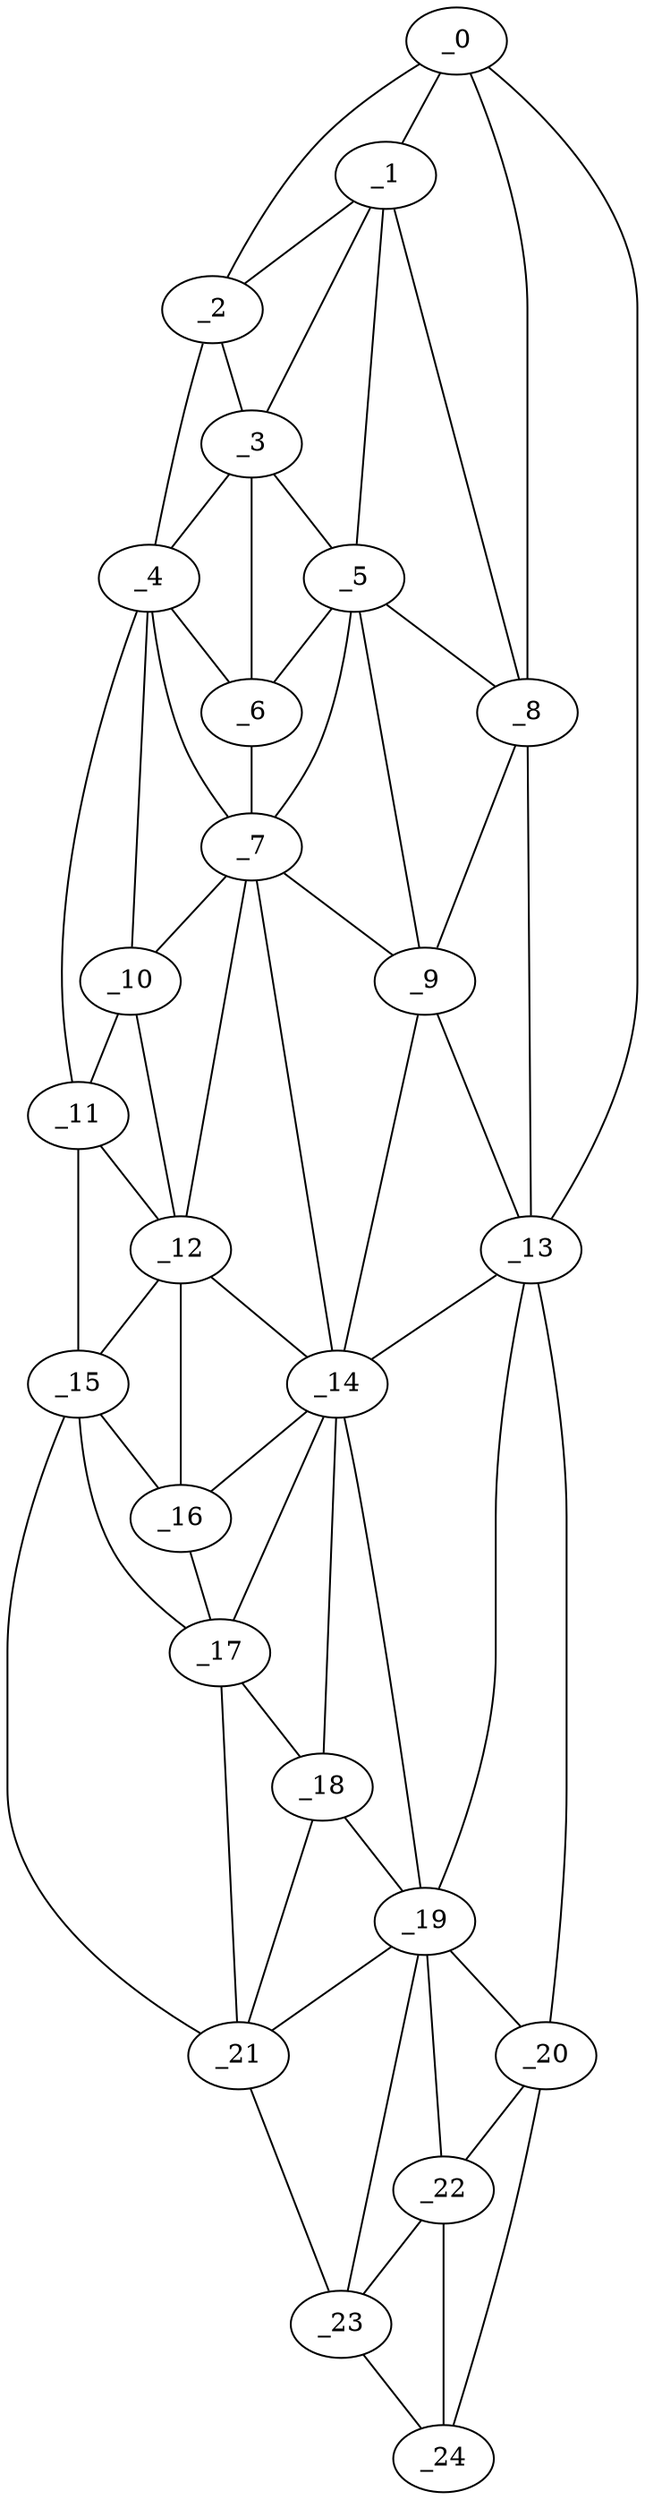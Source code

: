 graph "obj3__345.gxl" {
	_0	 [x=5,
		y=75];
	_1	 [x=19,
		y=69];
	_0 -- _1	 [valence=2];
	_2	 [x=21,
		y=62];
	_0 -- _2	 [valence=1];
	_8	 [x=61,
		y=78];
	_0 -- _8	 [valence=1];
	_13	 [x=83,
		y=92];
	_0 -- _13	 [valence=1];
	_1 -- _2	 [valence=1];
	_3	 [x=38,
		y=56];
	_1 -- _3	 [valence=2];
	_5	 [x=52,
		y=61];
	_1 -- _5	 [valence=2];
	_1 -- _8	 [valence=2];
	_2 -- _3	 [valence=2];
	_4	 [x=47,
		y=44];
	_2 -- _4	 [valence=1];
	_3 -- _4	 [valence=1];
	_3 -- _5	 [valence=2];
	_6	 [x=53,
		y=56];
	_3 -- _6	 [valence=2];
	_4 -- _6	 [valence=2];
	_7	 [x=60,
		y=55];
	_4 -- _7	 [valence=1];
	_10	 [x=75,
		y=37];
	_4 -- _10	 [valence=2];
	_11	 [x=79,
		y=35];
	_4 -- _11	 [valence=1];
	_5 -- _6	 [valence=2];
	_5 -- _7	 [valence=1];
	_5 -- _8	 [valence=1];
	_9	 [x=62,
		y=69];
	_5 -- _9	 [valence=2];
	_6 -- _7	 [valence=2];
	_7 -- _9	 [valence=2];
	_7 -- _10	 [valence=2];
	_12	 [x=83,
		y=50];
	_7 -- _12	 [valence=2];
	_14	 [x=86,
		y=55];
	_7 -- _14	 [valence=1];
	_8 -- _9	 [valence=2];
	_8 -- _13	 [valence=1];
	_9 -- _13	 [valence=1];
	_9 -- _14	 [valence=2];
	_10 -- _11	 [valence=1];
	_10 -- _12	 [valence=1];
	_11 -- _12	 [valence=2];
	_15	 [x=87,
		y=35];
	_11 -- _15	 [valence=1];
	_12 -- _14	 [valence=2];
	_12 -- _15	 [valence=1];
	_16	 [x=93,
		y=44];
	_12 -- _16	 [valence=2];
	_13 -- _14	 [valence=2];
	_19	 [x=103,
		y=73];
	_13 -- _19	 [valence=2];
	_20	 [x=117,
		y=84];
	_13 -- _20	 [valence=1];
	_14 -- _16	 [valence=2];
	_17	 [x=98,
		y=47];
	_14 -- _17	 [valence=2];
	_18	 [x=101,
		y=51];
	_14 -- _18	 [valence=2];
	_14 -- _19	 [valence=1];
	_15 -- _16	 [valence=2];
	_15 -- _17	 [valence=2];
	_21	 [x=119,
		y=55];
	_15 -- _21	 [valence=1];
	_16 -- _17	 [valence=2];
	_17 -- _18	 [valence=1];
	_17 -- _21	 [valence=2];
	_18 -- _19	 [valence=2];
	_18 -- _21	 [valence=1];
	_19 -- _20	 [valence=1];
	_19 -- _21	 [valence=2];
	_22	 [x=119,
		y=78];
	_19 -- _22	 [valence=2];
	_23	 [x=125,
		y=61];
	_19 -- _23	 [valence=1];
	_20 -- _22	 [valence=2];
	_24	 [x=126,
		y=73];
	_20 -- _24	 [valence=1];
	_21 -- _23	 [valence=1];
	_22 -- _23	 [valence=2];
	_22 -- _24	 [valence=2];
	_23 -- _24	 [valence=1];
}

